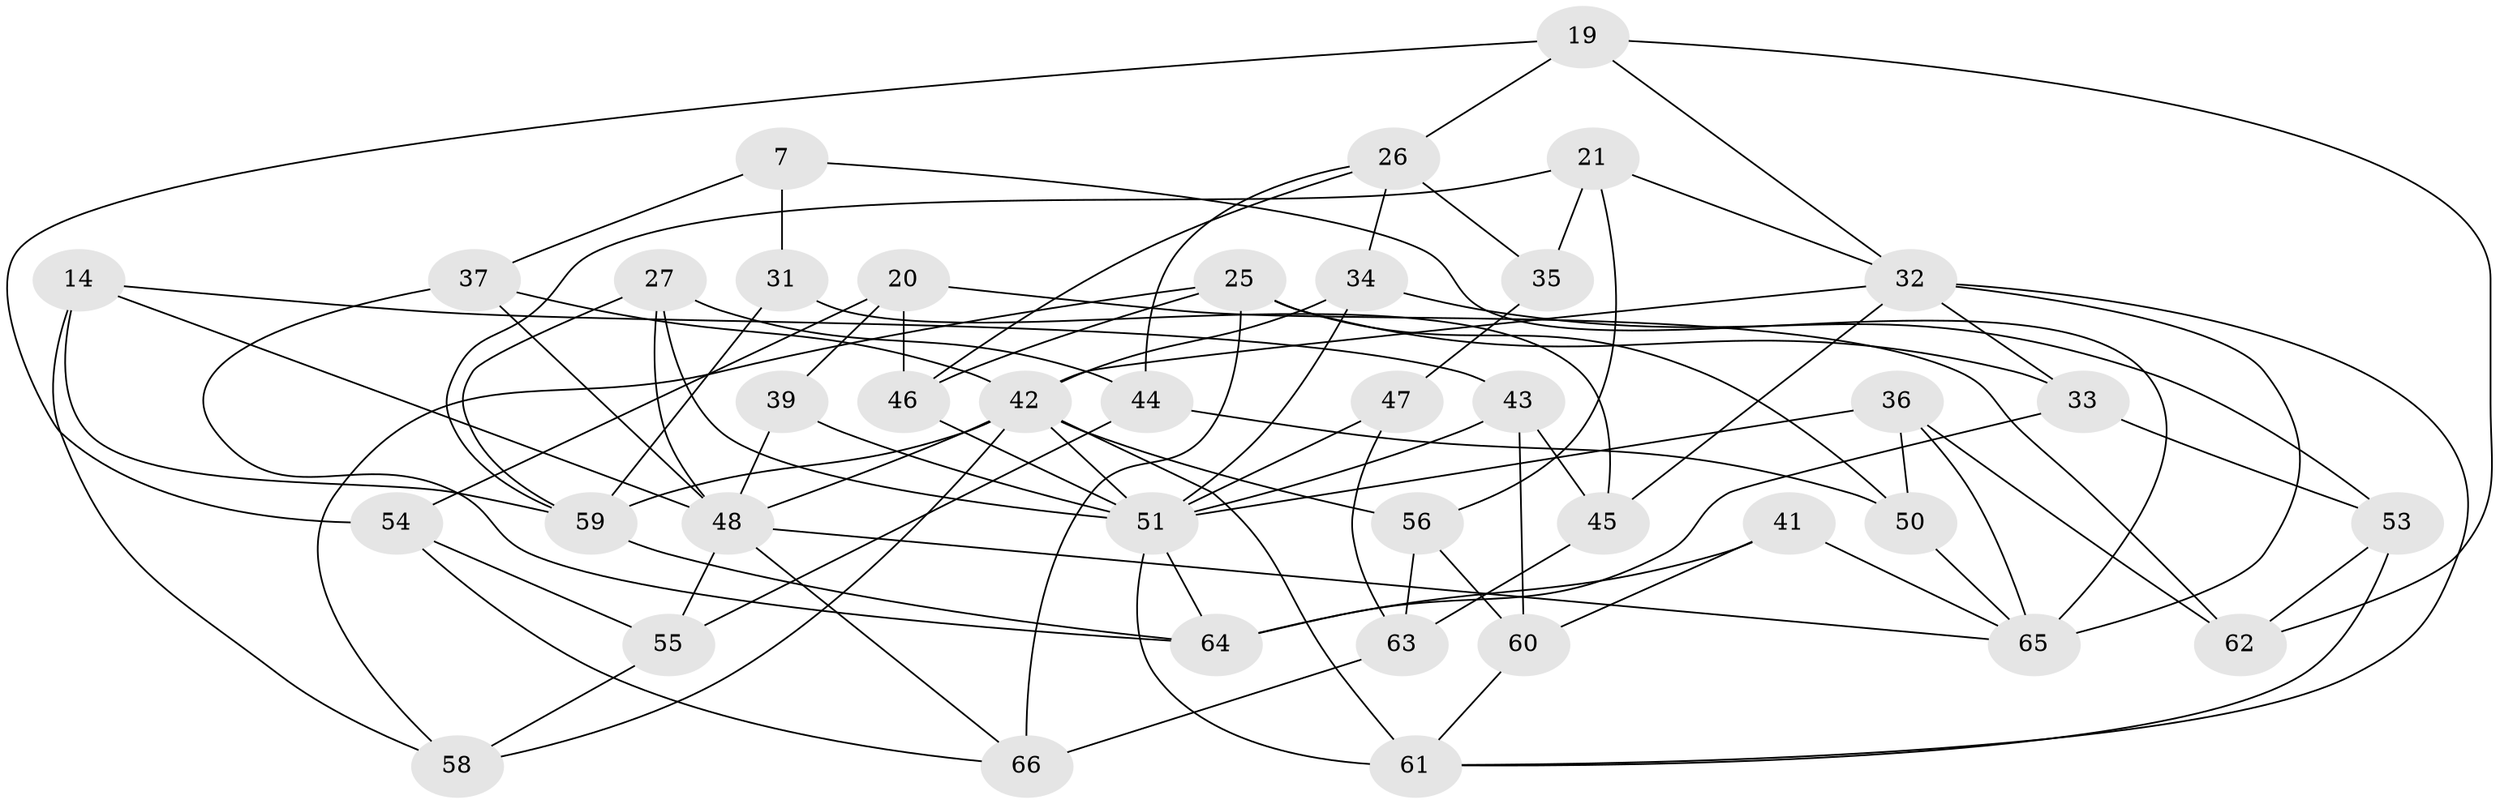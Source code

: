 // original degree distribution, {4: 1.0}
// Generated by graph-tools (version 1.1) at 2025/03/03/04/25 22:03:44]
// undirected, 39 vertices, 88 edges
graph export_dot {
graph [start="1"]
  node [color=gray90,style=filled];
  7 [super="+4"];
  14;
  19;
  20;
  21;
  25 [super="+11"];
  26 [super="+2"];
  27 [super="+6"];
  31;
  32 [super="+12+23"];
  33;
  34;
  35;
  36;
  37 [super="+16"];
  39;
  41;
  42 [super="+38+29"];
  43;
  44;
  45;
  46;
  47;
  48 [super="+10+30"];
  50;
  51 [super="+3+13+49"];
  53;
  54;
  55;
  56;
  58 [super="+52"];
  59 [super="+57"];
  60;
  61 [super="+8"];
  62;
  63;
  64 [super="+28"];
  65 [super="+40"];
  66;
  7 -- 31 [weight=2];
  7 -- 37 [weight=2];
  7 -- 65 [weight=2];
  14 -- 43;
  14 -- 59;
  14 -- 58;
  14 -- 48;
  19 -- 54;
  19 -- 26;
  19 -- 62;
  19 -- 32;
  20 -- 39;
  20 -- 46;
  20 -- 54;
  20 -- 62;
  21 -- 56;
  21 -- 35;
  21 -- 59;
  21 -- 32;
  25 -- 66;
  25 -- 50;
  25 -- 58 [weight=2];
  25 -- 33;
  25 -- 46;
  26 -- 46;
  26 -- 35 [weight=2];
  26 -- 34;
  26 -- 44;
  27 -- 48;
  27 -- 59 [weight=2];
  27 -- 51 [weight=2];
  27 -- 44;
  31 -- 45;
  31 -- 59;
  32 -- 33;
  32 -- 61;
  32 -- 42;
  32 -- 45;
  32 -- 65 [weight=2];
  33 -- 64;
  33 -- 53;
  34 -- 53;
  34 -- 51;
  34 -- 42;
  35 -- 47;
  36 -- 65;
  36 -- 62;
  36 -- 50;
  36 -- 51;
  37 -- 48;
  37 -- 64;
  37 -- 42 [weight=2];
  39 -- 51 [weight=2];
  39 -- 48;
  41 -- 64 [weight=2];
  41 -- 60;
  41 -- 65;
  42 -- 59 [weight=4];
  42 -- 51;
  42 -- 61;
  42 -- 48;
  42 -- 58 [weight=2];
  42 -- 56;
  43 -- 60;
  43 -- 45;
  43 -- 51;
  44 -- 55;
  44 -- 50;
  45 -- 63;
  46 -- 51;
  47 -- 63;
  47 -- 51 [weight=2];
  48 -- 65;
  48 -- 66;
  48 -- 55;
  50 -- 65;
  51 -- 64;
  51 -- 61 [weight=2];
  53 -- 61;
  53 -- 62;
  54 -- 66;
  54 -- 55;
  55 -- 58;
  56 -- 60;
  56 -- 63;
  59 -- 64;
  60 -- 61;
  63 -- 66;
}
